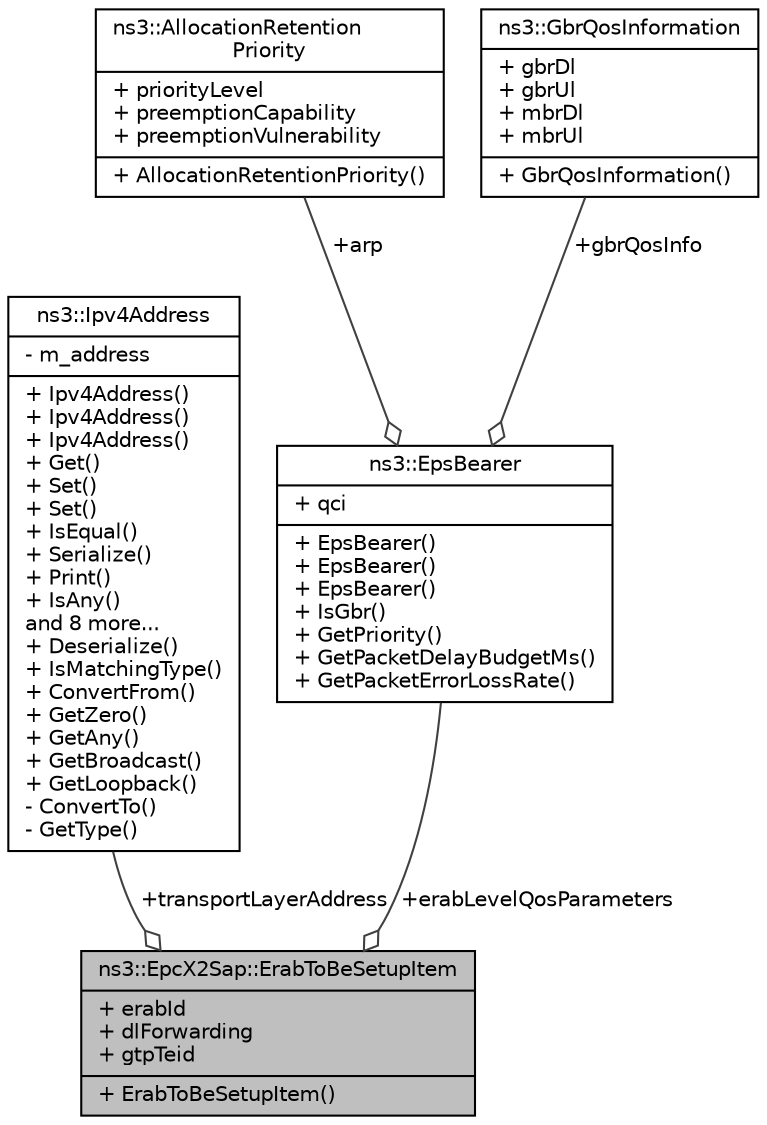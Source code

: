 digraph "ns3::EpcX2Sap::ErabToBeSetupItem"
{
  edge [fontname="Helvetica",fontsize="10",labelfontname="Helvetica",labelfontsize="10"];
  node [fontname="Helvetica",fontsize="10",shape=record];
  Node1 [label="{ns3::EpcX2Sap::ErabToBeSetupItem\n|+ erabId\l+ dlForwarding\l+ gtpTeid\l|+ ErabToBeSetupItem()\l}",height=0.2,width=0.4,color="black", fillcolor="grey75", style="filled", fontcolor="black"];
  Node2 -> Node1 [color="grey25",fontsize="10",style="solid",label=" +transportLayerAddress" ,arrowhead="odiamond"];
  Node2 [label="{ns3::Ipv4Address\n|- m_address\l|+ Ipv4Address()\l+ Ipv4Address()\l+ Ipv4Address()\l+ Get()\l+ Set()\l+ Set()\l+ IsEqual()\l+ Serialize()\l+ Print()\l+ IsAny()\land 8 more...\l+ Deserialize()\l+ IsMatchingType()\l+ ConvertFrom()\l+ GetZero()\l+ GetAny()\l+ GetBroadcast()\l+ GetLoopback()\l- ConvertTo()\l- GetType()\l}",height=0.2,width=0.4,color="black", fillcolor="white", style="filled",URL="$de/d55/classns3_1_1Ipv4Address.html",tooltip="Ipv4 addresses are stored in host order in this class. "];
  Node3 -> Node1 [color="grey25",fontsize="10",style="solid",label=" +erabLevelQosParameters" ,arrowhead="odiamond"];
  Node3 [label="{ns3::EpsBearer\n|+ qci\l|+ EpsBearer()\l+ EpsBearer()\l+ EpsBearer()\l+ IsGbr()\l+ GetPriority()\l+ GetPacketDelayBudgetMs()\l+ GetPacketErrorLossRate()\l}",height=0.2,width=0.4,color="black", fillcolor="white", style="filled",URL="$de/d6a/structns3_1_1EpsBearer.html"];
  Node4 -> Node3 [color="grey25",fontsize="10",style="solid",label=" +arp" ,arrowhead="odiamond"];
  Node4 [label="{ns3::AllocationRetention\lPriority\n|+ priorityLevel\l+ preemptionCapability\l+ preemptionVulnerability\l|+ AllocationRetentionPriority()\l}",height=0.2,width=0.4,color="black", fillcolor="white", style="filled",URL="$d5/dab/structns3_1_1AllocationRetentionPriority.html"];
  Node5 -> Node3 [color="grey25",fontsize="10",style="solid",label=" +gbrQosInfo" ,arrowhead="odiamond"];
  Node5 [label="{ns3::GbrQosInformation\n|+ gbrDl\l+ gbrUl\l+ mbrDl\l+ mbrUl\l|+ GbrQosInformation()\l}",height=0.2,width=0.4,color="black", fillcolor="white", style="filled",URL="$d5/dce/structns3_1_1GbrQosInformation.html"];
}
